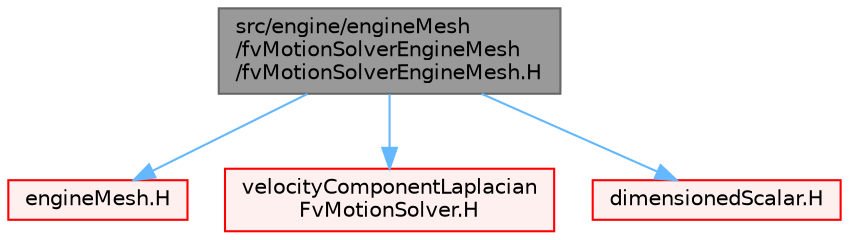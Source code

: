 digraph "src/engine/engineMesh/fvMotionSolverEngineMesh/fvMotionSolverEngineMesh.H"
{
 // LATEX_PDF_SIZE
  bgcolor="transparent";
  edge [fontname=Helvetica,fontsize=10,labelfontname=Helvetica,labelfontsize=10];
  node [fontname=Helvetica,fontsize=10,shape=box,height=0.2,width=0.4];
  Node1 [id="Node000001",label="src/engine/engineMesh\l/fvMotionSolverEngineMesh\l/fvMotionSolverEngineMesh.H",height=0.2,width=0.4,color="gray40", fillcolor="grey60", style="filled", fontcolor="black",tooltip=" "];
  Node1 -> Node2 [id="edge1_Node000001_Node000002",color="steelblue1",style="solid",tooltip=" "];
  Node2 [id="Node000002",label="engineMesh.H",height=0.2,width=0.4,color="red", fillcolor="#FFF0F0", style="filled",URL="$engineMesh_8H.html",tooltip=" "];
  Node1 -> Node370 [id="edge2_Node000001_Node000370",color="steelblue1",style="solid",tooltip=" "];
  Node370 [id="Node000370",label="velocityComponentLaplacian\lFvMotionSolver.H",height=0.2,width=0.4,color="red", fillcolor="#FFF0F0", style="filled",URL="$velocityComponentLaplacianFvMotionSolver_8H.html",tooltip=" "];
  Node1 -> Node180 [id="edge3_Node000001_Node000180",color="steelblue1",style="solid",tooltip=" "];
  Node180 [id="Node000180",label="dimensionedScalar.H",height=0.2,width=0.4,color="red", fillcolor="#FFF0F0", style="filled",URL="$dimensionedScalar_8H.html",tooltip=" "];
}
